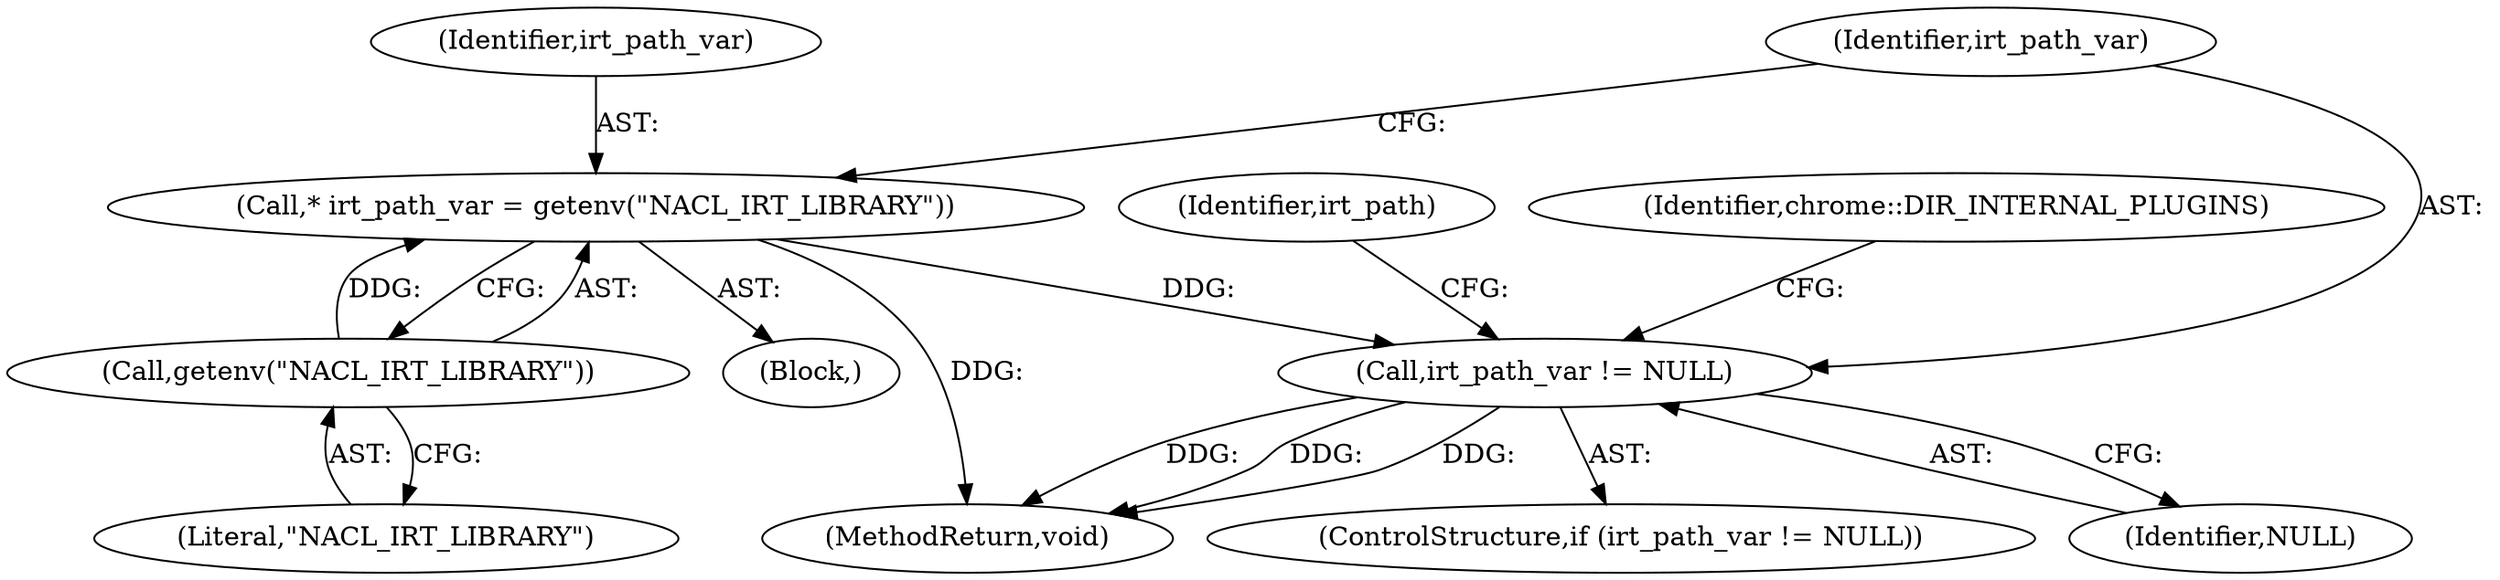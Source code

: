 digraph "0_Chrome_4c19b042ea31bd393d2265656f94339d1c3d82ff_1@pointer" {
"1000109" [label="(Call,irt_path_var != NULL)"];
"1000104" [label="(Call,* irt_path_var = getenv(\"NACL_IRT_LIBRARY\"))"];
"1000106" [label="(Call,getenv(\"NACL_IRT_LIBRARY\"))"];
"1000115" [label="(Identifier,irt_path)"];
"1000124" [label="(Identifier,chrome::DIR_INTERNAL_PLUGINS)"];
"1000104" [label="(Call,* irt_path_var = getenv(\"NACL_IRT_LIBRARY\"))"];
"1000111" [label="(Identifier,NULL)"];
"1000109" [label="(Call,irt_path_var != NULL)"];
"1000107" [label="(Literal,\"NACL_IRT_LIBRARY\")"];
"1000110" [label="(Identifier,irt_path_var)"];
"1000105" [label="(Identifier,irt_path_var)"];
"1000158" [label="(MethodReturn,void)"];
"1000106" [label="(Call,getenv(\"NACL_IRT_LIBRARY\"))"];
"1000101" [label="(Block,)"];
"1000108" [label="(ControlStructure,if (irt_path_var != NULL))"];
"1000109" -> "1000108"  [label="AST: "];
"1000109" -> "1000111"  [label="CFG: "];
"1000110" -> "1000109"  [label="AST: "];
"1000111" -> "1000109"  [label="AST: "];
"1000115" -> "1000109"  [label="CFG: "];
"1000124" -> "1000109"  [label="CFG: "];
"1000109" -> "1000158"  [label="DDG: "];
"1000109" -> "1000158"  [label="DDG: "];
"1000109" -> "1000158"  [label="DDG: "];
"1000104" -> "1000109"  [label="DDG: "];
"1000104" -> "1000101"  [label="AST: "];
"1000104" -> "1000106"  [label="CFG: "];
"1000105" -> "1000104"  [label="AST: "];
"1000106" -> "1000104"  [label="AST: "];
"1000110" -> "1000104"  [label="CFG: "];
"1000104" -> "1000158"  [label="DDG: "];
"1000106" -> "1000104"  [label="DDG: "];
"1000106" -> "1000107"  [label="CFG: "];
"1000107" -> "1000106"  [label="AST: "];
}

